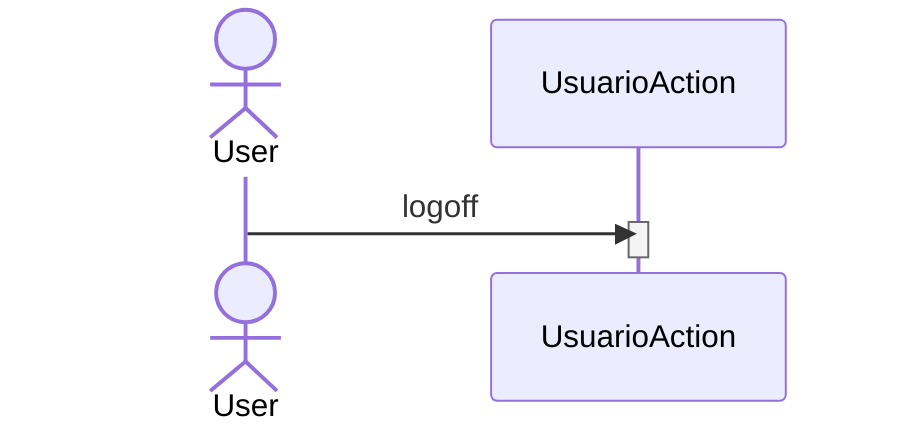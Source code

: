 sequenceDiagram
actor User
User ->> UsuarioAction : logoff
activate UsuarioAction
deactivate UsuarioAction